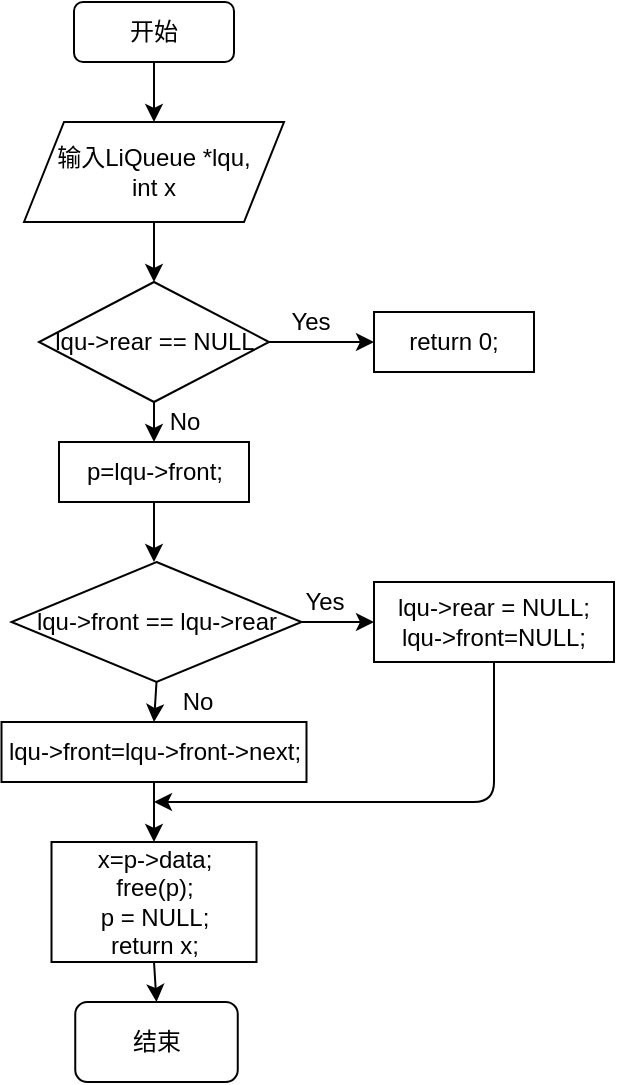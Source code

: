 <mxfile version="15.2.9" type="github">
  <diagram id="TxUMJg27jQxfd2f52GZq" name="Page-1">
    <mxGraphModel dx="873" dy="623" grid="1" gridSize="10" guides="1" tooltips="1" connect="1" arrows="1" fold="1" page="1" pageScale="1" pageWidth="1169" pageHeight="1654" math="0" shadow="0">
      <root>
        <mxCell id="0" />
        <mxCell id="1" parent="0" />
        <mxCell id="QhltEvcOPtp6wao4JbXB-1" value="开始" style="rounded=1;whiteSpace=wrap;html=1;" vertex="1" parent="1">
          <mxGeometry x="220" y="10" width="80" height="30" as="geometry" />
        </mxCell>
        <mxCell id="QhltEvcOPtp6wao4JbXB-2" value="输入LiQueue *lqu,&lt;br&gt;int x" style="shape=parallelogram;perimeter=parallelogramPerimeter;whiteSpace=wrap;html=1;fixedSize=1;" vertex="1" parent="1">
          <mxGeometry x="195" y="70" width="130" height="50" as="geometry" />
        </mxCell>
        <mxCell id="QhltEvcOPtp6wao4JbXB-3" value="lqu-&amp;gt;rear == NULL" style="rhombus;whiteSpace=wrap;html=1;" vertex="1" parent="1">
          <mxGeometry x="202.5" y="150" width="115" height="60" as="geometry" />
        </mxCell>
        <mxCell id="QhltEvcOPtp6wao4JbXB-4" value="return 0;" style="rounded=0;whiteSpace=wrap;html=1;" vertex="1" parent="1">
          <mxGeometry x="370" y="165" width="80" height="30" as="geometry" />
        </mxCell>
        <mxCell id="QhltEvcOPtp6wao4JbXB-5" value="p=lqu-&amp;gt;front;" style="rounded=0;whiteSpace=wrap;html=1;" vertex="1" parent="1">
          <mxGeometry x="212.5" y="230" width="95" height="30" as="geometry" />
        </mxCell>
        <mxCell id="QhltEvcOPtp6wao4JbXB-6" value="lqu-&amp;gt;front == lqu-&amp;gt;rear" style="rhombus;whiteSpace=wrap;html=1;" vertex="1" parent="1">
          <mxGeometry x="188.75" y="290" width="145" height="60" as="geometry" />
        </mxCell>
        <mxCell id="QhltEvcOPtp6wao4JbXB-7" value="lqu-&amp;gt;rear = NULL;&lt;br&gt;lqu-&amp;gt;front=NULL;" style="rounded=0;whiteSpace=wrap;html=1;" vertex="1" parent="1">
          <mxGeometry x="370" y="300" width="120" height="40" as="geometry" />
        </mxCell>
        <mxCell id="QhltEvcOPtp6wao4JbXB-8" value="lqu-&amp;gt;front=lqu-&amp;gt;front-&amp;gt;next;" style="rounded=0;whiteSpace=wrap;html=1;" vertex="1" parent="1">
          <mxGeometry x="183.75" y="370" width="152.5" height="30" as="geometry" />
        </mxCell>
        <mxCell id="QhltEvcOPtp6wao4JbXB-9" value="x=p-&amp;gt;data;&lt;br&gt;free(p);&lt;br&gt;p = NULL;&lt;br&gt;return x;" style="rounded=0;whiteSpace=wrap;html=1;" vertex="1" parent="1">
          <mxGeometry x="208.75" y="430" width="102.5" height="60" as="geometry" />
        </mxCell>
        <mxCell id="QhltEvcOPtp6wao4JbXB-11" value="结束" style="rounded=1;whiteSpace=wrap;html=1;" vertex="1" parent="1">
          <mxGeometry x="220.63" y="510" width="81.25" height="40" as="geometry" />
        </mxCell>
        <mxCell id="QhltEvcOPtp6wao4JbXB-12" value="" style="endArrow=classic;html=1;exitX=0.5;exitY=1;exitDx=0;exitDy=0;entryX=0.5;entryY=0;entryDx=0;entryDy=0;" edge="1" parent="1" source="QhltEvcOPtp6wao4JbXB-1" target="QhltEvcOPtp6wao4JbXB-2">
          <mxGeometry width="50" height="50" relative="1" as="geometry">
            <mxPoint x="290" y="130" as="sourcePoint" />
            <mxPoint x="340" y="80" as="targetPoint" />
          </mxGeometry>
        </mxCell>
        <mxCell id="QhltEvcOPtp6wao4JbXB-13" value="" style="endArrow=classic;html=1;exitX=0.5;exitY=1;exitDx=0;exitDy=0;" edge="1" parent="1" source="QhltEvcOPtp6wao4JbXB-2">
          <mxGeometry width="50" height="50" relative="1" as="geometry">
            <mxPoint x="290" y="130" as="sourcePoint" />
            <mxPoint x="260" y="150" as="targetPoint" />
          </mxGeometry>
        </mxCell>
        <mxCell id="QhltEvcOPtp6wao4JbXB-14" value="" style="endArrow=classic;html=1;exitX=0.5;exitY=1;exitDx=0;exitDy=0;entryX=0.5;entryY=0;entryDx=0;entryDy=0;" edge="1" parent="1" source="QhltEvcOPtp6wao4JbXB-3" target="QhltEvcOPtp6wao4JbXB-5">
          <mxGeometry width="50" height="50" relative="1" as="geometry">
            <mxPoint x="290" y="150" as="sourcePoint" />
            <mxPoint x="340" y="100" as="targetPoint" />
          </mxGeometry>
        </mxCell>
        <mxCell id="QhltEvcOPtp6wao4JbXB-15" value="" style="endArrow=classic;html=1;exitX=0.5;exitY=1;exitDx=0;exitDy=0;" edge="1" parent="1" source="QhltEvcOPtp6wao4JbXB-5">
          <mxGeometry width="50" height="50" relative="1" as="geometry">
            <mxPoint x="290" y="180" as="sourcePoint" />
            <mxPoint x="260" y="290" as="targetPoint" />
          </mxGeometry>
        </mxCell>
        <mxCell id="QhltEvcOPtp6wao4JbXB-16" value="" style="endArrow=classic;html=1;exitX=0.5;exitY=1;exitDx=0;exitDy=0;entryX=0.5;entryY=0;entryDx=0;entryDy=0;" edge="1" parent="1" source="QhltEvcOPtp6wao4JbXB-6" target="QhltEvcOPtp6wao4JbXB-8">
          <mxGeometry width="50" height="50" relative="1" as="geometry">
            <mxPoint x="290" y="290" as="sourcePoint" />
            <mxPoint x="340" y="240" as="targetPoint" />
          </mxGeometry>
        </mxCell>
        <mxCell id="QhltEvcOPtp6wao4JbXB-17" value="" style="endArrow=classic;html=1;" edge="1" parent="1" target="QhltEvcOPtp6wao4JbXB-9">
          <mxGeometry width="50" height="50" relative="1" as="geometry">
            <mxPoint x="260" y="400" as="sourcePoint" />
            <mxPoint x="340" y="280" as="targetPoint" />
          </mxGeometry>
        </mxCell>
        <mxCell id="QhltEvcOPtp6wao4JbXB-18" value="" style="endArrow=classic;html=1;exitX=0.5;exitY=1;exitDx=0;exitDy=0;entryX=0.5;entryY=0;entryDx=0;entryDy=0;" edge="1" parent="1" source="QhltEvcOPtp6wao4JbXB-9" target="QhltEvcOPtp6wao4JbXB-11">
          <mxGeometry width="50" height="50" relative="1" as="geometry">
            <mxPoint x="290" y="380" as="sourcePoint" />
            <mxPoint x="340" y="330" as="targetPoint" />
          </mxGeometry>
        </mxCell>
        <mxCell id="QhltEvcOPtp6wao4JbXB-19" value="" style="endArrow=classic;html=1;exitX=1;exitY=0.5;exitDx=0;exitDy=0;entryX=0;entryY=0.5;entryDx=0;entryDy=0;" edge="1" parent="1" source="QhltEvcOPtp6wao4JbXB-3" target="QhltEvcOPtp6wao4JbXB-4">
          <mxGeometry width="50" height="50" relative="1" as="geometry">
            <mxPoint x="290" y="310" as="sourcePoint" />
            <mxPoint x="370" y="190" as="targetPoint" />
          </mxGeometry>
        </mxCell>
        <mxCell id="QhltEvcOPtp6wao4JbXB-20" value="Yes" style="text;html=1;align=center;verticalAlign=middle;resizable=0;points=[];autosize=1;strokeColor=none;fillColor=none;" vertex="1" parent="1">
          <mxGeometry x="317.5" y="160" width="40" height="20" as="geometry" />
        </mxCell>
        <mxCell id="QhltEvcOPtp6wao4JbXB-21" value="No" style="text;html=1;align=center;verticalAlign=middle;resizable=0;points=[];autosize=1;strokeColor=none;fillColor=none;" vertex="1" parent="1">
          <mxGeometry x="260" y="210" width="30" height="20" as="geometry" />
        </mxCell>
        <mxCell id="QhltEvcOPtp6wao4JbXB-22" value="" style="endArrow=classic;html=1;exitX=1;exitY=0.5;exitDx=0;exitDy=0;entryX=0;entryY=0.5;entryDx=0;entryDy=0;" edge="1" parent="1" source="QhltEvcOPtp6wao4JbXB-6" target="QhltEvcOPtp6wao4JbXB-7">
          <mxGeometry width="50" height="50" relative="1" as="geometry">
            <mxPoint x="290" y="310" as="sourcePoint" />
            <mxPoint x="340" y="260" as="targetPoint" />
          </mxGeometry>
        </mxCell>
        <mxCell id="QhltEvcOPtp6wao4JbXB-23" value="Yes" style="text;html=1;align=center;verticalAlign=middle;resizable=0;points=[];autosize=1;strokeColor=none;fillColor=none;" vertex="1" parent="1">
          <mxGeometry x="325" y="300" width="40" height="20" as="geometry" />
        </mxCell>
        <mxCell id="QhltEvcOPtp6wao4JbXB-25" value="No" style="text;html=1;strokeColor=none;fillColor=none;align=center;verticalAlign=middle;whiteSpace=wrap;rounded=0;" vertex="1" parent="1">
          <mxGeometry x="261.88" y="350" width="40" height="20" as="geometry" />
        </mxCell>
        <mxCell id="QhltEvcOPtp6wao4JbXB-27" value="" style="endArrow=classic;html=1;exitX=0.5;exitY=1;exitDx=0;exitDy=0;" edge="1" parent="1" source="QhltEvcOPtp6wao4JbXB-7">
          <mxGeometry width="50" height="50" relative="1" as="geometry">
            <mxPoint x="290" y="320" as="sourcePoint" />
            <mxPoint x="260" y="410" as="targetPoint" />
            <Array as="points">
              <mxPoint x="430" y="410" />
            </Array>
          </mxGeometry>
        </mxCell>
      </root>
    </mxGraphModel>
  </diagram>
</mxfile>
